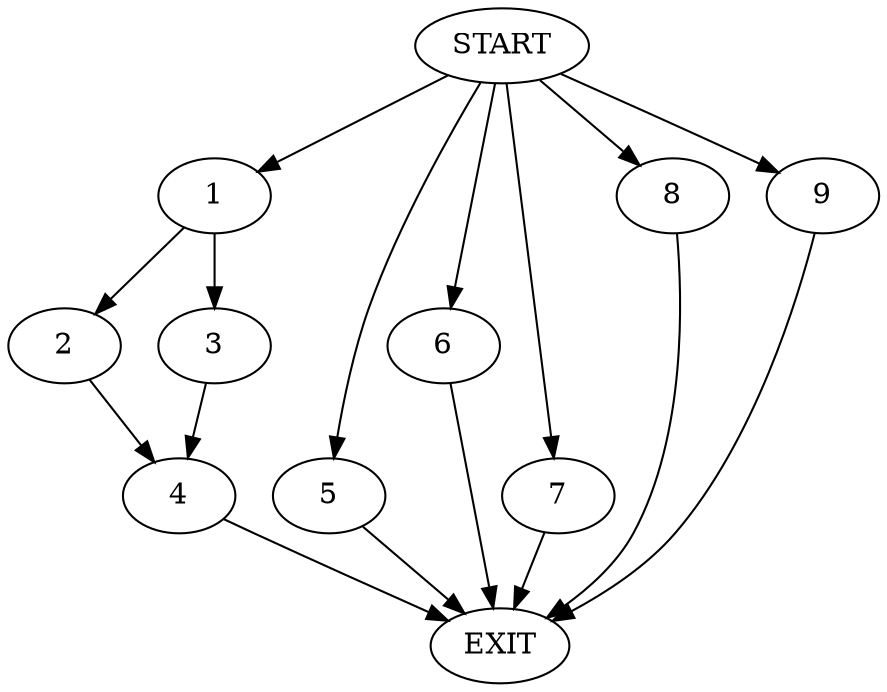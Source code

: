 digraph {
0 [label="START"]
10 [label="EXIT"]
0 -> 1
1 -> 2
1 -> 3
2 -> 4
3 -> 4
0 -> 5
5 -> 10
4 -> 10
0 -> 6
6 -> 10
0 -> 7
7 -> 10
0 -> 8
8 -> 10
0 -> 9
9 -> 10
}
